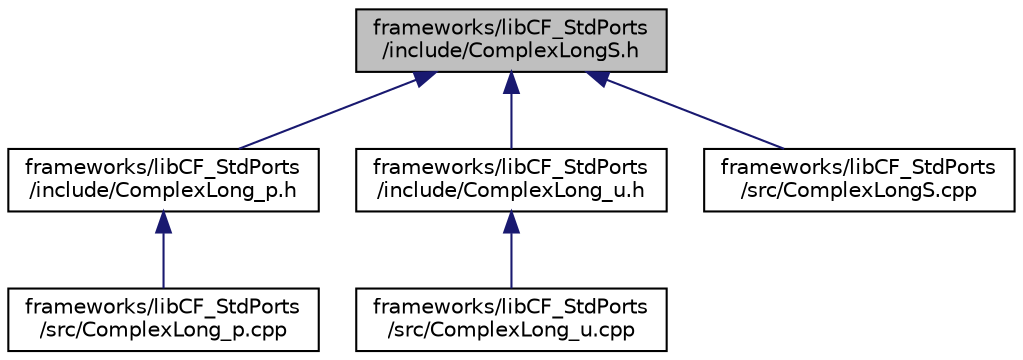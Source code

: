 digraph "frameworks/libCF_StdPorts/include/ComplexLongS.h"
{
 // INTERACTIVE_SVG=YES
  edge [fontname="Helvetica",fontsize="10",labelfontname="Helvetica",labelfontsize="10"];
  node [fontname="Helvetica",fontsize="10",shape=record];
  Node1 [label="frameworks/libCF_StdPorts\l/include/ComplexLongS.h",height=0.2,width=0.4,color="black", fillcolor="grey75", style="filled", fontcolor="black"];
  Node1 -> Node2 [dir="back",color="midnightblue",fontsize="10",style="solid",fontname="Helvetica"];
  Node2 [label="frameworks/libCF_StdPorts\l/include/ComplexLong_p.h",height=0.2,width=0.4,color="black", fillcolor="white", style="filled",URL="$_complex_long__p_8h.html",tooltip=":  "];
  Node2 -> Node3 [dir="back",color="midnightblue",fontsize="10",style="solid",fontname="Helvetica"];
  Node3 [label="frameworks/libCF_StdPorts\l/src/ComplexLong_p.cpp",height=0.2,width=0.4,color="black", fillcolor="white", style="filled",URL="$_complex_long__p_8cpp.html",tooltip=":  "];
  Node1 -> Node4 [dir="back",color="midnightblue",fontsize="10",style="solid",fontname="Helvetica"];
  Node4 [label="frameworks/libCF_StdPorts\l/include/ComplexLong_u.h",height=0.2,width=0.4,color="black", fillcolor="white", style="filled",URL="$_complex_long__u_8h.html",tooltip=":  "];
  Node4 -> Node5 [dir="back",color="midnightblue",fontsize="10",style="solid",fontname="Helvetica"];
  Node5 [label="frameworks/libCF_StdPorts\l/src/ComplexLong_u.cpp",height=0.2,width=0.4,color="black", fillcolor="white", style="filled",URL="$_complex_long__u_8cpp.html",tooltip=":  "];
  Node1 -> Node6 [dir="back",color="midnightblue",fontsize="10",style="solid",fontname="Helvetica"];
  Node6 [label="frameworks/libCF_StdPorts\l/src/ComplexLongS.cpp",height=0.2,width=0.4,color="black", fillcolor="white", style="filled",URL="$_complex_long_s_8cpp.html"];
}
